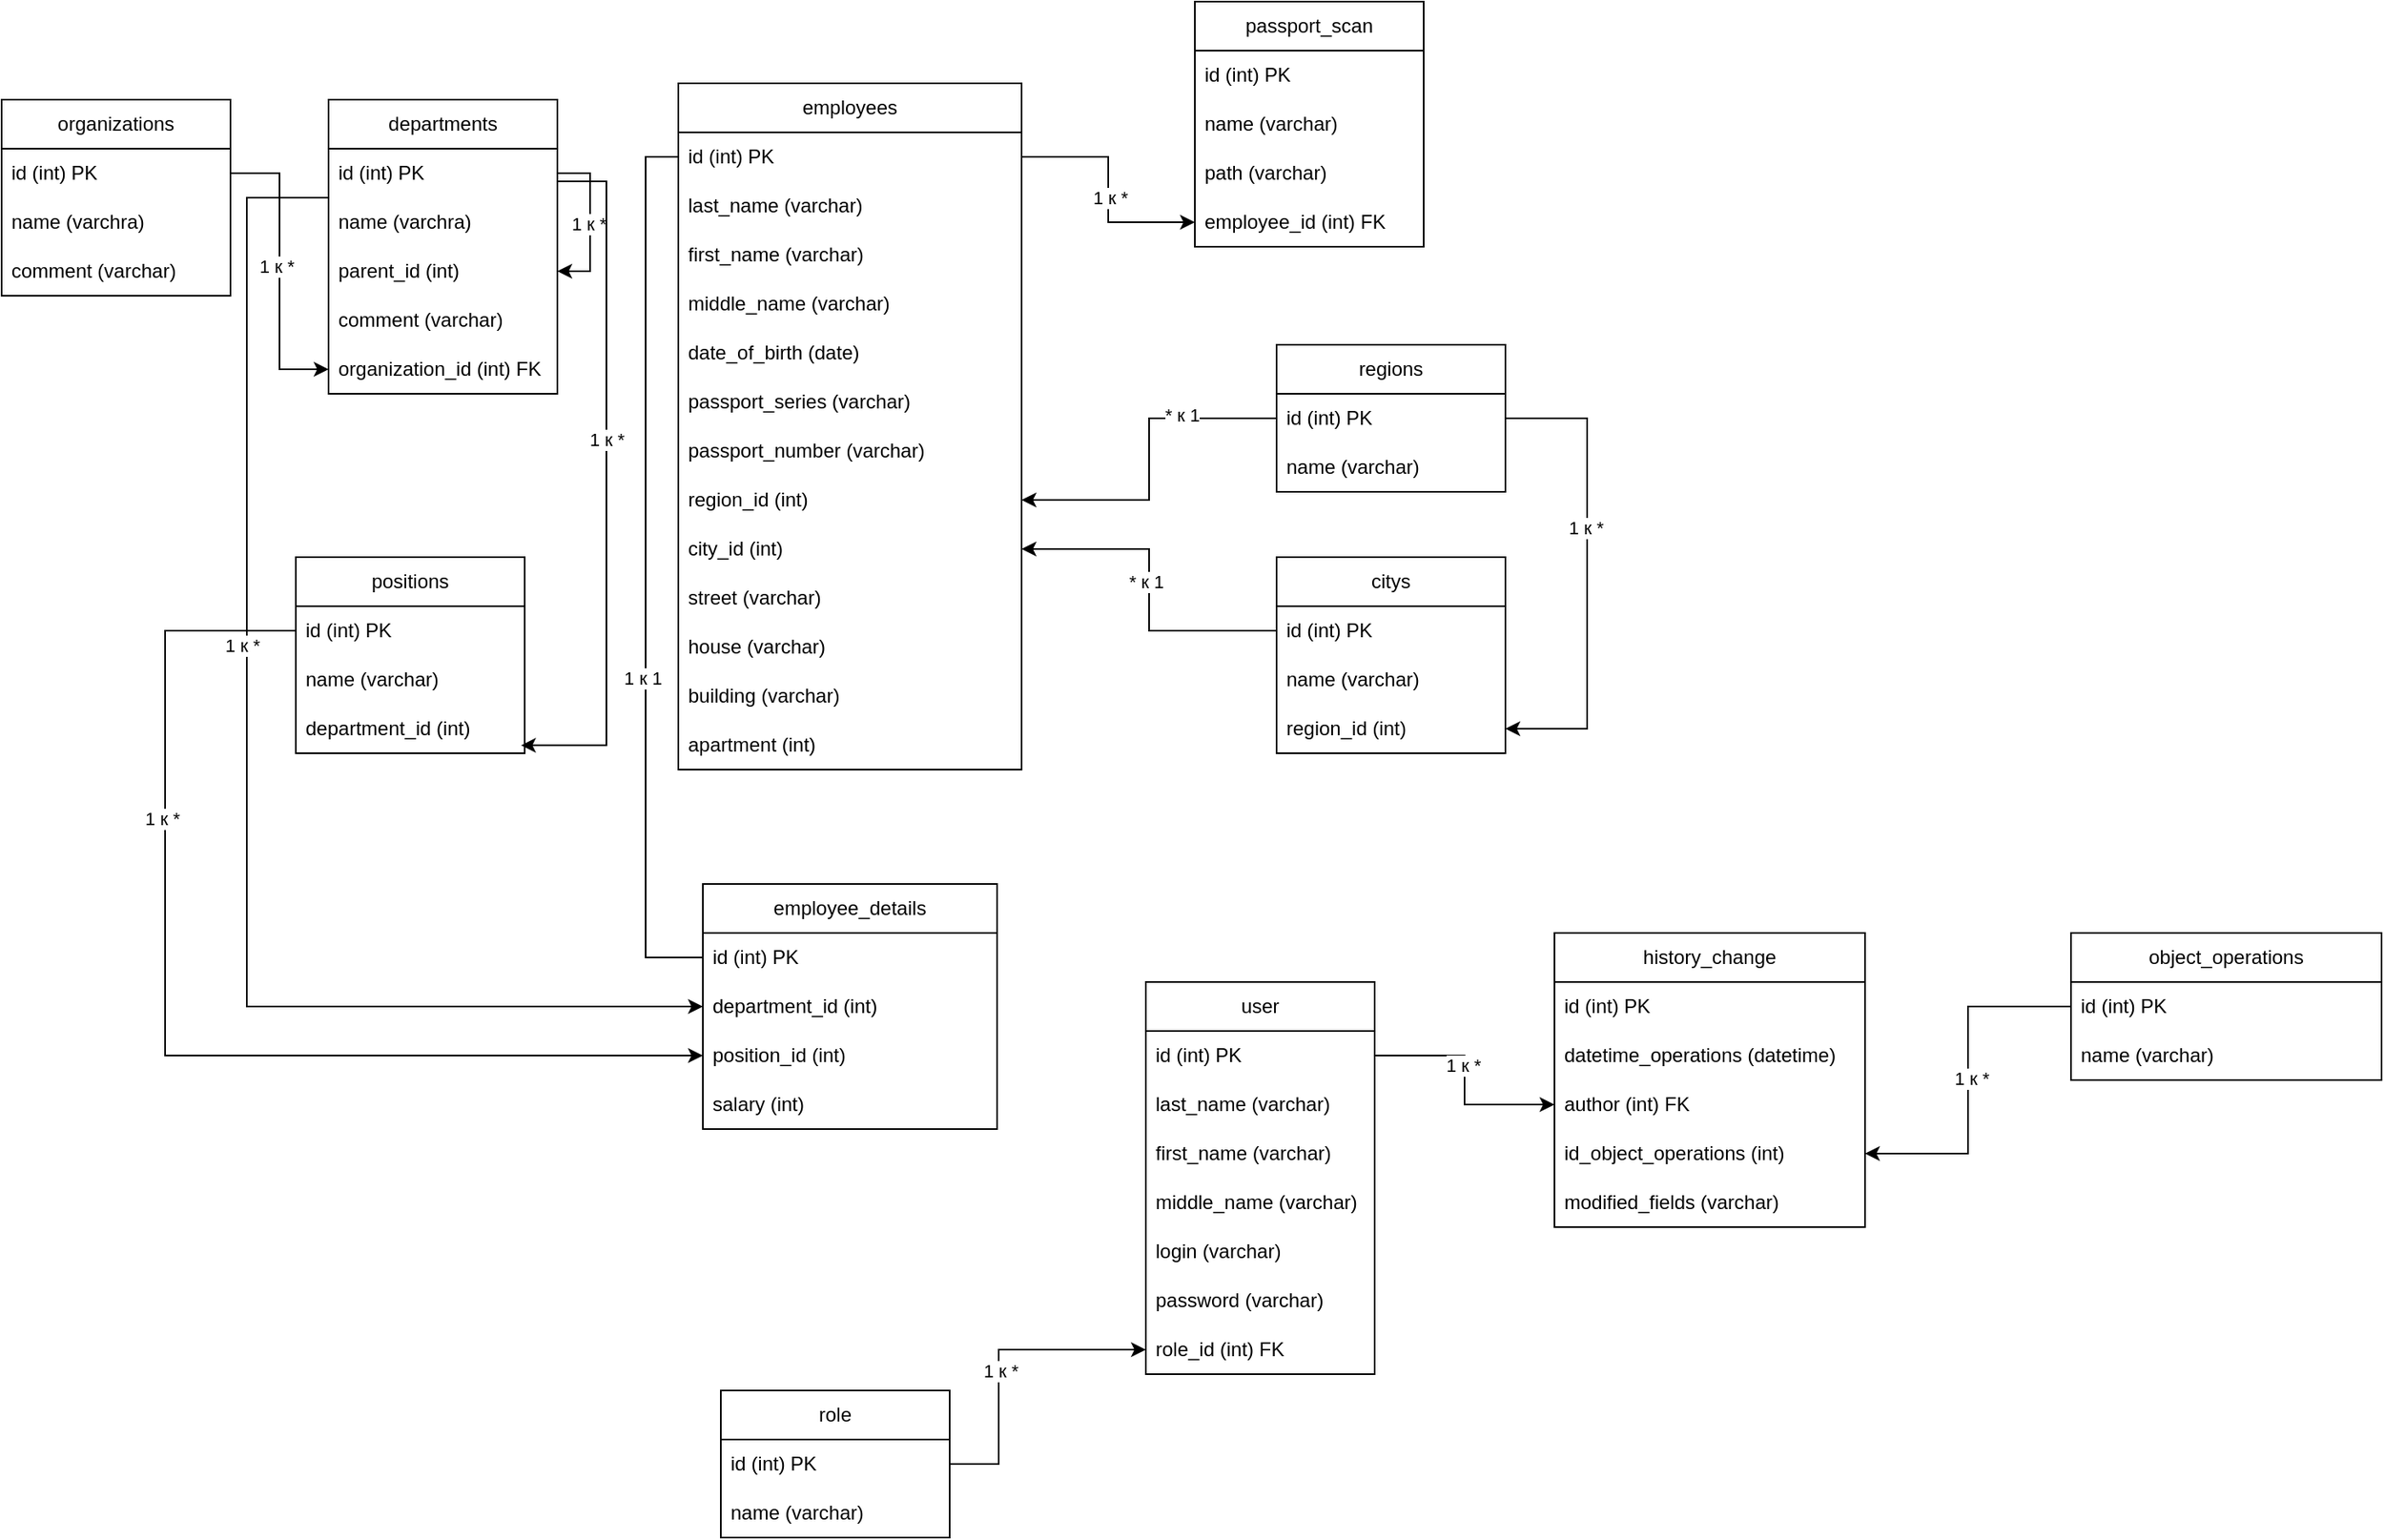 <mxfile version="24.8.6">
  <diagram name="Страница — 1" id="oKuKBLJmXsZO1DPjeAeo">
    <mxGraphModel dx="1050" dy="522" grid="1" gridSize="10" guides="1" tooltips="1" connect="1" arrows="1" fold="1" page="1" pageScale="1" pageWidth="827" pageHeight="1169" math="0" shadow="0">
      <root>
        <mxCell id="0" />
        <mxCell id="1" parent="0" />
        <mxCell id="c5ima1o_T_88fx9JFnY7-1" value="organizations" style="swimlane;fontStyle=0;childLayout=stackLayout;horizontal=1;startSize=30;horizontalStack=0;resizeParent=1;resizeParentMax=0;resizeLast=0;collapsible=1;marginBottom=0;whiteSpace=wrap;html=1;" vertex="1" parent="1">
          <mxGeometry y="170" width="140" height="120" as="geometry" />
        </mxCell>
        <mxCell id="c5ima1o_T_88fx9JFnY7-2" value="id (int) PK" style="text;strokeColor=none;fillColor=none;align=left;verticalAlign=middle;spacingLeft=4;spacingRight=4;overflow=hidden;points=[[0,0.5],[1,0.5]];portConstraint=eastwest;rotatable=0;whiteSpace=wrap;html=1;" vertex="1" parent="c5ima1o_T_88fx9JFnY7-1">
          <mxGeometry y="30" width="140" height="30" as="geometry" />
        </mxCell>
        <mxCell id="c5ima1o_T_88fx9JFnY7-3" value="name (varchra)" style="text;strokeColor=none;fillColor=none;align=left;verticalAlign=middle;spacingLeft=4;spacingRight=4;overflow=hidden;points=[[0,0.5],[1,0.5]];portConstraint=eastwest;rotatable=0;whiteSpace=wrap;html=1;" vertex="1" parent="c5ima1o_T_88fx9JFnY7-1">
          <mxGeometry y="60" width="140" height="30" as="geometry" />
        </mxCell>
        <mxCell id="c5ima1o_T_88fx9JFnY7-4" value="comment (varchar)" style="text;strokeColor=none;fillColor=none;align=left;verticalAlign=middle;spacingLeft=4;spacingRight=4;overflow=hidden;points=[[0,0.5],[1,0.5]];portConstraint=eastwest;rotatable=0;whiteSpace=wrap;html=1;" vertex="1" parent="c5ima1o_T_88fx9JFnY7-1">
          <mxGeometry y="90" width="140" height="30" as="geometry" />
        </mxCell>
        <mxCell id="c5ima1o_T_88fx9JFnY7-5" value="departments" style="swimlane;fontStyle=0;childLayout=stackLayout;horizontal=1;startSize=30;horizontalStack=0;resizeParent=1;resizeParentMax=0;resizeLast=0;collapsible=1;marginBottom=0;whiteSpace=wrap;html=1;" vertex="1" parent="1">
          <mxGeometry x="200" y="170" width="140" height="180" as="geometry" />
        </mxCell>
        <mxCell id="c5ima1o_T_88fx9JFnY7-6" style="edgeStyle=orthogonalEdgeStyle;rounded=0;orthogonalLoop=1;jettySize=auto;html=1;entryX=1;entryY=0.5;entryDx=0;entryDy=0;" edge="1" parent="c5ima1o_T_88fx9JFnY7-5" source="c5ima1o_T_88fx9JFnY7-8" target="c5ima1o_T_88fx9JFnY7-10">
          <mxGeometry relative="1" as="geometry">
            <Array as="points">
              <mxPoint x="160" y="45" />
              <mxPoint x="160" y="105" />
            </Array>
          </mxGeometry>
        </mxCell>
        <mxCell id="c5ima1o_T_88fx9JFnY7-7" value="1 к *" style="edgeLabel;html=1;align=center;verticalAlign=middle;resizable=0;points=[];" vertex="1" connectable="0" parent="c5ima1o_T_88fx9JFnY7-6">
          <mxGeometry x="0.02" y="-1" relative="1" as="geometry">
            <mxPoint as="offset" />
          </mxGeometry>
        </mxCell>
        <mxCell id="c5ima1o_T_88fx9JFnY7-8" value="id (int) PK" style="text;strokeColor=none;fillColor=none;align=left;verticalAlign=middle;spacingLeft=4;spacingRight=4;overflow=hidden;points=[[0,0.5],[1,0.5]];portConstraint=eastwest;rotatable=0;whiteSpace=wrap;html=1;" vertex="1" parent="c5ima1o_T_88fx9JFnY7-5">
          <mxGeometry y="30" width="140" height="30" as="geometry" />
        </mxCell>
        <mxCell id="c5ima1o_T_88fx9JFnY7-9" value="name&amp;nbsp;(varchra)" style="text;strokeColor=none;fillColor=none;align=left;verticalAlign=middle;spacingLeft=4;spacingRight=4;overflow=hidden;points=[[0,0.5],[1,0.5]];portConstraint=eastwest;rotatable=0;whiteSpace=wrap;html=1;" vertex="1" parent="c5ima1o_T_88fx9JFnY7-5">
          <mxGeometry y="60" width="140" height="30" as="geometry" />
        </mxCell>
        <mxCell id="c5ima1o_T_88fx9JFnY7-10" value="parent_id (int)" style="text;strokeColor=none;fillColor=none;align=left;verticalAlign=middle;spacingLeft=4;spacingRight=4;overflow=hidden;points=[[0,0.5],[1,0.5]];portConstraint=eastwest;rotatable=0;whiteSpace=wrap;html=1;" vertex="1" parent="c5ima1o_T_88fx9JFnY7-5">
          <mxGeometry y="90" width="140" height="30" as="geometry" />
        </mxCell>
        <mxCell id="c5ima1o_T_88fx9JFnY7-11" value="comment (varchar)" style="text;strokeColor=none;fillColor=none;align=left;verticalAlign=middle;spacingLeft=4;spacingRight=4;overflow=hidden;points=[[0,0.5],[1,0.5]];portConstraint=eastwest;rotatable=0;whiteSpace=wrap;html=1;" vertex="1" parent="c5ima1o_T_88fx9JFnY7-5">
          <mxGeometry y="120" width="140" height="30" as="geometry" />
        </mxCell>
        <mxCell id="c5ima1o_T_88fx9JFnY7-12" value="&lt;div style=&quot;text-align: left;&quot;&gt;&lt;span style=&quot;text-align: center; background-color: initial;&quot;&gt;organization_id&lt;/span&gt;&lt;span style=&quot;text-align: center; background-color: initial;&quot;&gt;&amp;nbsp;(int) FK&lt;/span&gt;&lt;/div&gt;" style="text;strokeColor=none;fillColor=none;align=left;verticalAlign=middle;spacingLeft=4;spacingRight=4;overflow=hidden;points=[[0,0.5],[1,0.5]];portConstraint=eastwest;rotatable=0;whiteSpace=wrap;html=1;" vertex="1" parent="c5ima1o_T_88fx9JFnY7-5">
          <mxGeometry y="150" width="140" height="30" as="geometry" />
        </mxCell>
        <mxCell id="c5ima1o_T_88fx9JFnY7-13" style="edgeStyle=orthogonalEdgeStyle;rounded=0;orthogonalLoop=1;jettySize=auto;html=1;" edge="1" parent="1" source="c5ima1o_T_88fx9JFnY7-2" target="c5ima1o_T_88fx9JFnY7-12">
          <mxGeometry relative="1" as="geometry" />
        </mxCell>
        <mxCell id="c5ima1o_T_88fx9JFnY7-14" value="1 к *" style="edgeLabel;html=1;align=center;verticalAlign=middle;resizable=0;points=[];" vertex="1" connectable="0" parent="c5ima1o_T_88fx9JFnY7-13">
          <mxGeometry x="-0.032" y="-2" relative="1" as="geometry">
            <mxPoint as="offset" />
          </mxGeometry>
        </mxCell>
        <mxCell id="c5ima1o_T_88fx9JFnY7-15" value="employees" style="swimlane;fontStyle=0;childLayout=stackLayout;horizontal=1;startSize=30;horizontalStack=0;resizeParent=1;resizeParentMax=0;resizeLast=0;collapsible=1;marginBottom=0;whiteSpace=wrap;html=1;" vertex="1" parent="1">
          <mxGeometry x="414" y="160" width="210" height="420" as="geometry" />
        </mxCell>
        <mxCell id="c5ima1o_T_88fx9JFnY7-16" value="id (int) PK" style="text;strokeColor=none;fillColor=none;align=left;verticalAlign=middle;spacingLeft=4;spacingRight=4;overflow=hidden;points=[[0,0.5],[1,0.5]];portConstraint=eastwest;rotatable=0;whiteSpace=wrap;html=1;" vertex="1" parent="c5ima1o_T_88fx9JFnY7-15">
          <mxGeometry y="30" width="210" height="30" as="geometry" />
        </mxCell>
        <mxCell id="c5ima1o_T_88fx9JFnY7-17" value="last_name (varchar)" style="text;strokeColor=none;fillColor=none;align=left;verticalAlign=middle;spacingLeft=4;spacingRight=4;overflow=hidden;points=[[0,0.5],[1,0.5]];portConstraint=eastwest;rotatable=0;whiteSpace=wrap;html=1;" vertex="1" parent="c5ima1o_T_88fx9JFnY7-15">
          <mxGeometry y="60" width="210" height="30" as="geometry" />
        </mxCell>
        <mxCell id="c5ima1o_T_88fx9JFnY7-18" value="first_name (varchar)" style="text;strokeColor=none;fillColor=none;align=left;verticalAlign=middle;spacingLeft=4;spacingRight=4;overflow=hidden;points=[[0,0.5],[1,0.5]];portConstraint=eastwest;rotatable=0;whiteSpace=wrap;html=1;" vertex="1" parent="c5ima1o_T_88fx9JFnY7-15">
          <mxGeometry y="90" width="210" height="30" as="geometry" />
        </mxCell>
        <mxCell id="c5ima1o_T_88fx9JFnY7-19" value="middle_name (varchar)" style="text;strokeColor=none;fillColor=none;align=left;verticalAlign=middle;spacingLeft=4;spacingRight=4;overflow=hidden;points=[[0,0.5],[1,0.5]];portConstraint=eastwest;rotatable=0;whiteSpace=wrap;html=1;" vertex="1" parent="c5ima1o_T_88fx9JFnY7-15">
          <mxGeometry y="120" width="210" height="30" as="geometry" />
        </mxCell>
        <mxCell id="c5ima1o_T_88fx9JFnY7-20" value="date_of_birth (date)" style="text;strokeColor=none;fillColor=none;align=left;verticalAlign=middle;spacingLeft=4;spacingRight=4;overflow=hidden;points=[[0,0.5],[1,0.5]];portConstraint=eastwest;rotatable=0;whiteSpace=wrap;html=1;" vertex="1" parent="c5ima1o_T_88fx9JFnY7-15">
          <mxGeometry y="150" width="210" height="30" as="geometry" />
        </mxCell>
        <mxCell id="c5ima1o_T_88fx9JFnY7-21" value="passport_series (varchar)" style="text;strokeColor=none;fillColor=none;align=left;verticalAlign=middle;spacingLeft=4;spacingRight=4;overflow=hidden;points=[[0,0.5],[1,0.5]];portConstraint=eastwest;rotatable=0;whiteSpace=wrap;html=1;" vertex="1" parent="c5ima1o_T_88fx9JFnY7-15">
          <mxGeometry y="180" width="210" height="30" as="geometry" />
        </mxCell>
        <mxCell id="c5ima1o_T_88fx9JFnY7-22" value="passport_number (varchar)" style="text;strokeColor=none;fillColor=none;align=left;verticalAlign=middle;spacingLeft=4;spacingRight=4;overflow=hidden;points=[[0,0.5],[1,0.5]];portConstraint=eastwest;rotatable=0;whiteSpace=wrap;html=1;" vertex="1" parent="c5ima1o_T_88fx9JFnY7-15">
          <mxGeometry y="210" width="210" height="30" as="geometry" />
        </mxCell>
        <mxCell id="c5ima1o_T_88fx9JFnY7-23" value="region_id (int)" style="text;strokeColor=none;fillColor=none;align=left;verticalAlign=middle;spacingLeft=4;spacingRight=4;overflow=hidden;points=[[0,0.5],[1,0.5]];portConstraint=eastwest;rotatable=0;whiteSpace=wrap;html=1;" vertex="1" parent="c5ima1o_T_88fx9JFnY7-15">
          <mxGeometry y="240" width="210" height="30" as="geometry" />
        </mxCell>
        <mxCell id="c5ima1o_T_88fx9JFnY7-24" value="city_id (int)" style="text;strokeColor=none;fillColor=none;align=left;verticalAlign=middle;spacingLeft=4;spacingRight=4;overflow=hidden;points=[[0,0.5],[1,0.5]];portConstraint=eastwest;rotatable=0;whiteSpace=wrap;html=1;" vertex="1" parent="c5ima1o_T_88fx9JFnY7-15">
          <mxGeometry y="270" width="210" height="30" as="geometry" />
        </mxCell>
        <mxCell id="c5ima1o_T_88fx9JFnY7-25" value="street (varchar)" style="text;strokeColor=none;fillColor=none;align=left;verticalAlign=middle;spacingLeft=4;spacingRight=4;overflow=hidden;points=[[0,0.5],[1,0.5]];portConstraint=eastwest;rotatable=0;whiteSpace=wrap;html=1;" vertex="1" parent="c5ima1o_T_88fx9JFnY7-15">
          <mxGeometry y="300" width="210" height="30" as="geometry" />
        </mxCell>
        <mxCell id="c5ima1o_T_88fx9JFnY7-26" value="house (varchar)" style="text;strokeColor=none;fillColor=none;align=left;verticalAlign=middle;spacingLeft=4;spacingRight=4;overflow=hidden;points=[[0,0.5],[1,0.5]];portConstraint=eastwest;rotatable=0;whiteSpace=wrap;html=1;" vertex="1" parent="c5ima1o_T_88fx9JFnY7-15">
          <mxGeometry y="330" width="210" height="30" as="geometry" />
        </mxCell>
        <mxCell id="c5ima1o_T_88fx9JFnY7-27" value="building (varchar)" style="text;strokeColor=none;fillColor=none;align=left;verticalAlign=middle;spacingLeft=4;spacingRight=4;overflow=hidden;points=[[0,0.5],[1,0.5]];portConstraint=eastwest;rotatable=0;whiteSpace=wrap;html=1;" vertex="1" parent="c5ima1o_T_88fx9JFnY7-15">
          <mxGeometry y="360" width="210" height="30" as="geometry" />
        </mxCell>
        <mxCell id="c5ima1o_T_88fx9JFnY7-28" value="apartment (int)" style="text;strokeColor=none;fillColor=none;align=left;verticalAlign=middle;spacingLeft=4;spacingRight=4;overflow=hidden;points=[[0,0.5],[1,0.5]];portConstraint=eastwest;rotatable=0;whiteSpace=wrap;html=1;" vertex="1" parent="c5ima1o_T_88fx9JFnY7-15">
          <mxGeometry y="390" width="210" height="30" as="geometry" />
        </mxCell>
        <mxCell id="c5ima1o_T_88fx9JFnY7-29" value="positions" style="swimlane;fontStyle=0;childLayout=stackLayout;horizontal=1;startSize=30;horizontalStack=0;resizeParent=1;resizeParentMax=0;resizeLast=0;collapsible=1;marginBottom=0;whiteSpace=wrap;html=1;" vertex="1" parent="1">
          <mxGeometry x="180" y="450" width="140" height="120" as="geometry" />
        </mxCell>
        <mxCell id="c5ima1o_T_88fx9JFnY7-30" value="id (int) PK" style="text;strokeColor=none;fillColor=none;align=left;verticalAlign=middle;spacingLeft=4;spacingRight=4;overflow=hidden;points=[[0,0.5],[1,0.5]];portConstraint=eastwest;rotatable=0;whiteSpace=wrap;html=1;" vertex="1" parent="c5ima1o_T_88fx9JFnY7-29">
          <mxGeometry y="30" width="140" height="30" as="geometry" />
        </mxCell>
        <mxCell id="c5ima1o_T_88fx9JFnY7-31" value="name (varchar)" style="text;strokeColor=none;fillColor=none;align=left;verticalAlign=middle;spacingLeft=4;spacingRight=4;overflow=hidden;points=[[0,0.5],[1,0.5]];portConstraint=eastwest;rotatable=0;whiteSpace=wrap;html=1;" vertex="1" parent="c5ima1o_T_88fx9JFnY7-29">
          <mxGeometry y="60" width="140" height="30" as="geometry" />
        </mxCell>
        <mxCell id="c5ima1o_T_88fx9JFnY7-32" value="&lt;div style=&quot;text-align: left;&quot;&gt;&lt;span style=&quot;text-align: center; background-color: initial;&quot;&gt;department_id&lt;/span&gt;&lt;span style=&quot;text-align: center; background-color: initial;&quot;&gt;&amp;nbsp;(int)&lt;/span&gt;&lt;/div&gt;" style="text;strokeColor=none;fillColor=none;align=left;verticalAlign=middle;spacingLeft=4;spacingRight=4;overflow=hidden;points=[[0,0.5],[1,0.5]];portConstraint=eastwest;rotatable=0;whiteSpace=wrap;html=1;" vertex="1" parent="c5ima1o_T_88fx9JFnY7-29">
          <mxGeometry y="90" width="140" height="30" as="geometry" />
        </mxCell>
        <mxCell id="c5ima1o_T_88fx9JFnY7-33" style="edgeStyle=orthogonalEdgeStyle;rounded=0;orthogonalLoop=1;jettySize=auto;html=1;" edge="1" parent="1" source="c5ima1o_T_88fx9JFnY7-35" target="c5ima1o_T_88fx9JFnY7-23">
          <mxGeometry relative="1" as="geometry" />
        </mxCell>
        <mxCell id="c5ima1o_T_88fx9JFnY7-34" value="* к 1" style="edgeLabel;html=1;align=center;verticalAlign=middle;resizable=0;points=[];" vertex="1" connectable="0" parent="c5ima1o_T_88fx9JFnY7-33">
          <mxGeometry x="-0.432" y="-2" relative="1" as="geometry">
            <mxPoint as="offset" />
          </mxGeometry>
        </mxCell>
        <mxCell id="c5ima1o_T_88fx9JFnY7-35" value="regions" style="swimlane;fontStyle=0;childLayout=stackLayout;horizontal=1;startSize=30;horizontalStack=0;resizeParent=1;resizeParentMax=0;resizeLast=0;collapsible=1;marginBottom=0;whiteSpace=wrap;html=1;" vertex="1" parent="1">
          <mxGeometry x="780" y="320" width="140" height="90" as="geometry" />
        </mxCell>
        <mxCell id="c5ima1o_T_88fx9JFnY7-36" value="id (int) PK" style="text;strokeColor=none;fillColor=none;align=left;verticalAlign=middle;spacingLeft=4;spacingRight=4;overflow=hidden;points=[[0,0.5],[1,0.5]];portConstraint=eastwest;rotatable=0;whiteSpace=wrap;html=1;" vertex="1" parent="c5ima1o_T_88fx9JFnY7-35">
          <mxGeometry y="30" width="140" height="30" as="geometry" />
        </mxCell>
        <mxCell id="c5ima1o_T_88fx9JFnY7-37" value="name (varchar)" style="text;strokeColor=none;fillColor=none;align=left;verticalAlign=middle;spacingLeft=4;spacingRight=4;overflow=hidden;points=[[0,0.5],[1,0.5]];portConstraint=eastwest;rotatable=0;whiteSpace=wrap;html=1;" vertex="1" parent="c5ima1o_T_88fx9JFnY7-35">
          <mxGeometry y="60" width="140" height="30" as="geometry" />
        </mxCell>
        <mxCell id="c5ima1o_T_88fx9JFnY7-38" value="passport_scan" style="swimlane;fontStyle=0;childLayout=stackLayout;horizontal=1;startSize=30;horizontalStack=0;resizeParent=1;resizeParentMax=0;resizeLast=0;collapsible=1;marginBottom=0;whiteSpace=wrap;html=1;" vertex="1" parent="1">
          <mxGeometry x="730" y="110" width="140" height="150" as="geometry" />
        </mxCell>
        <mxCell id="c5ima1o_T_88fx9JFnY7-39" value="id (int) PK" style="text;strokeColor=none;fillColor=none;align=left;verticalAlign=middle;spacingLeft=4;spacingRight=4;overflow=hidden;points=[[0,0.5],[1,0.5]];portConstraint=eastwest;rotatable=0;whiteSpace=wrap;html=1;" vertex="1" parent="c5ima1o_T_88fx9JFnY7-38">
          <mxGeometry y="30" width="140" height="30" as="geometry" />
        </mxCell>
        <mxCell id="c5ima1o_T_88fx9JFnY7-40" value="name (varchar)" style="text;strokeColor=none;fillColor=none;align=left;verticalAlign=middle;spacingLeft=4;spacingRight=4;overflow=hidden;points=[[0,0.5],[1,0.5]];portConstraint=eastwest;rotatable=0;whiteSpace=wrap;html=1;" vertex="1" parent="c5ima1o_T_88fx9JFnY7-38">
          <mxGeometry y="60" width="140" height="30" as="geometry" />
        </mxCell>
        <mxCell id="c5ima1o_T_88fx9JFnY7-41" value="path (varchar&lt;span style=&quot;background-color: initial;&quot;&gt;)&lt;/span&gt;" style="text;strokeColor=none;fillColor=none;align=left;verticalAlign=middle;spacingLeft=4;spacingRight=4;overflow=hidden;points=[[0,0.5],[1,0.5]];portConstraint=eastwest;rotatable=0;whiteSpace=wrap;html=1;" vertex="1" parent="c5ima1o_T_88fx9JFnY7-38">
          <mxGeometry y="90" width="140" height="30" as="geometry" />
        </mxCell>
        <mxCell id="c5ima1o_T_88fx9JFnY7-42" value="employee_id (int) FK" style="text;strokeColor=none;fillColor=none;align=left;verticalAlign=middle;spacingLeft=4;spacingRight=4;overflow=hidden;points=[[0,0.5],[1,0.5]];portConstraint=eastwest;rotatable=0;whiteSpace=wrap;html=1;" vertex="1" parent="c5ima1o_T_88fx9JFnY7-38">
          <mxGeometry y="120" width="140" height="30" as="geometry" />
        </mxCell>
        <mxCell id="c5ima1o_T_88fx9JFnY7-43" value="employee_details" style="swimlane;fontStyle=0;childLayout=stackLayout;horizontal=1;startSize=30;horizontalStack=0;resizeParent=1;resizeParentMax=0;resizeLast=0;collapsible=1;marginBottom=0;whiteSpace=wrap;html=1;" vertex="1" parent="1">
          <mxGeometry x="429" y="650" width="180" height="150" as="geometry" />
        </mxCell>
        <mxCell id="c5ima1o_T_88fx9JFnY7-44" value="id (int) PK" style="text;strokeColor=none;fillColor=none;align=left;verticalAlign=middle;spacingLeft=4;spacingRight=4;overflow=hidden;points=[[0,0.5],[1,0.5]];portConstraint=eastwest;rotatable=0;whiteSpace=wrap;html=1;" vertex="1" parent="c5ima1o_T_88fx9JFnY7-43">
          <mxGeometry y="30" width="180" height="30" as="geometry" />
        </mxCell>
        <mxCell id="c5ima1o_T_88fx9JFnY7-47" value="&lt;div style=&quot;text-align: left;&quot;&gt;&lt;span style=&quot;text-align: center; background-color: initial;&quot;&gt;department_id&lt;/span&gt;&lt;span style=&quot;text-align: center; background-color: initial;&quot;&gt;&amp;nbsp;(int)&lt;/span&gt;&lt;/div&gt;" style="text;strokeColor=none;fillColor=none;align=left;verticalAlign=middle;spacingLeft=4;spacingRight=4;overflow=hidden;points=[[0,0.5],[1,0.5]];portConstraint=eastwest;rotatable=0;whiteSpace=wrap;html=1;" vertex="1" parent="c5ima1o_T_88fx9JFnY7-43">
          <mxGeometry y="60" width="180" height="30" as="geometry" />
        </mxCell>
        <mxCell id="c5ima1o_T_88fx9JFnY7-48" value="&lt;div style=&quot;text-align: left;&quot;&gt;&lt;span style=&quot;text-align: center; background-color: initial;&quot;&gt;position_id&amp;nbsp;&lt;/span&gt;&lt;span style=&quot;text-align: center; background-color: initial;&quot;&gt;(int)&lt;/span&gt;&lt;/div&gt;" style="text;strokeColor=none;fillColor=none;align=left;verticalAlign=middle;spacingLeft=4;spacingRight=4;overflow=hidden;points=[[0,0.5],[1,0.5]];portConstraint=eastwest;rotatable=0;whiteSpace=wrap;html=1;" vertex="1" parent="c5ima1o_T_88fx9JFnY7-43">
          <mxGeometry y="90" width="180" height="30" as="geometry" />
        </mxCell>
        <mxCell id="c5ima1o_T_88fx9JFnY7-49" value="salary (int)" style="text;strokeColor=none;fillColor=none;align=left;verticalAlign=middle;spacingLeft=4;spacingRight=4;overflow=hidden;points=[[0,0.5],[1,0.5]];portConstraint=eastwest;rotatable=0;whiteSpace=wrap;html=1;" vertex="1" parent="c5ima1o_T_88fx9JFnY7-43">
          <mxGeometry y="120" width="180" height="30" as="geometry" />
        </mxCell>
        <mxCell id="c5ima1o_T_88fx9JFnY7-55" value="history_change" style="swimlane;fontStyle=0;childLayout=stackLayout;horizontal=1;startSize=30;horizontalStack=0;resizeParent=1;resizeParentMax=0;resizeLast=0;collapsible=1;marginBottom=0;whiteSpace=wrap;html=1;" vertex="1" parent="1">
          <mxGeometry x="950" y="680" width="190" height="180" as="geometry" />
        </mxCell>
        <mxCell id="c5ima1o_T_88fx9JFnY7-56" value="id (int) PK" style="text;strokeColor=none;fillColor=none;align=left;verticalAlign=middle;spacingLeft=4;spacingRight=4;overflow=hidden;points=[[0,0.5],[1,0.5]];portConstraint=eastwest;rotatable=0;whiteSpace=wrap;html=1;" vertex="1" parent="c5ima1o_T_88fx9JFnY7-55">
          <mxGeometry y="30" width="190" height="30" as="geometry" />
        </mxCell>
        <mxCell id="c5ima1o_T_88fx9JFnY7-57" value="datetime_operations (datetime)" style="text;strokeColor=none;fillColor=none;align=left;verticalAlign=middle;spacingLeft=4;spacingRight=4;overflow=hidden;points=[[0,0.5],[1,0.5]];portConstraint=eastwest;rotatable=0;whiteSpace=wrap;html=1;" vertex="1" parent="c5ima1o_T_88fx9JFnY7-55">
          <mxGeometry y="60" width="190" height="30" as="geometry" />
        </mxCell>
        <mxCell id="c5ima1o_T_88fx9JFnY7-58" value="author (int) FK" style="text;strokeColor=none;fillColor=none;align=left;verticalAlign=middle;spacingLeft=4;spacingRight=4;overflow=hidden;points=[[0,0.5],[1,0.5]];portConstraint=eastwest;rotatable=0;whiteSpace=wrap;html=1;" vertex="1" parent="c5ima1o_T_88fx9JFnY7-55">
          <mxGeometry y="90" width="190" height="30" as="geometry" />
        </mxCell>
        <mxCell id="c5ima1o_T_88fx9JFnY7-59" value="id_object_operations (int)" style="text;strokeColor=none;fillColor=none;align=left;verticalAlign=middle;spacingLeft=4;spacingRight=4;overflow=hidden;points=[[0,0.5],[1,0.5]];portConstraint=eastwest;rotatable=0;whiteSpace=wrap;html=1;" vertex="1" parent="c5ima1o_T_88fx9JFnY7-55">
          <mxGeometry y="120" width="190" height="30" as="geometry" />
        </mxCell>
        <mxCell id="c5ima1o_T_88fx9JFnY7-60" value="modified_fields (varchar)" style="text;strokeColor=none;fillColor=none;align=left;verticalAlign=middle;spacingLeft=4;spacingRight=4;overflow=hidden;points=[[0,0.5],[1,0.5]];portConstraint=eastwest;rotatable=0;whiteSpace=wrap;html=1;" vertex="1" parent="c5ima1o_T_88fx9JFnY7-55">
          <mxGeometry y="150" width="190" height="30" as="geometry" />
        </mxCell>
        <mxCell id="c5ima1o_T_88fx9JFnY7-61" style="edgeStyle=orthogonalEdgeStyle;rounded=0;orthogonalLoop=1;jettySize=auto;html=1;entryX=0.984;entryY=0.838;entryDx=0;entryDy=0;entryPerimeter=0;" edge="1" parent="1" source="c5ima1o_T_88fx9JFnY7-8" target="c5ima1o_T_88fx9JFnY7-32">
          <mxGeometry relative="1" as="geometry">
            <Array as="points">
              <mxPoint x="370" y="220" />
              <mxPoint x="370" y="565" />
            </Array>
          </mxGeometry>
        </mxCell>
        <mxCell id="c5ima1o_T_88fx9JFnY7-62" value="1 к *" style="edgeLabel;html=1;align=center;verticalAlign=middle;resizable=0;points=[];" vertex="1" connectable="0" parent="c5ima1o_T_88fx9JFnY7-61">
          <mxGeometry x="-0.12" relative="1" as="geometry">
            <mxPoint as="offset" />
          </mxGeometry>
        </mxCell>
        <mxCell id="c5ima1o_T_88fx9JFnY7-63" value="citys" style="swimlane;fontStyle=0;childLayout=stackLayout;horizontal=1;startSize=30;horizontalStack=0;resizeParent=1;resizeParentMax=0;resizeLast=0;collapsible=1;marginBottom=0;whiteSpace=wrap;html=1;" vertex="1" parent="1">
          <mxGeometry x="780" y="450" width="140" height="120" as="geometry" />
        </mxCell>
        <mxCell id="c5ima1o_T_88fx9JFnY7-64" value="id (int) PK" style="text;strokeColor=none;fillColor=none;align=left;verticalAlign=middle;spacingLeft=4;spacingRight=4;overflow=hidden;points=[[0,0.5],[1,0.5]];portConstraint=eastwest;rotatable=0;whiteSpace=wrap;html=1;" vertex="1" parent="c5ima1o_T_88fx9JFnY7-63">
          <mxGeometry y="30" width="140" height="30" as="geometry" />
        </mxCell>
        <mxCell id="c5ima1o_T_88fx9JFnY7-65" value="name (varchar)" style="text;strokeColor=none;fillColor=none;align=left;verticalAlign=middle;spacingLeft=4;spacingRight=4;overflow=hidden;points=[[0,0.5],[1,0.5]];portConstraint=eastwest;rotatable=0;whiteSpace=wrap;html=1;" vertex="1" parent="c5ima1o_T_88fx9JFnY7-63">
          <mxGeometry y="60" width="140" height="30" as="geometry" />
        </mxCell>
        <mxCell id="c5ima1o_T_88fx9JFnY7-66" value="region_id (int)" style="text;strokeColor=none;fillColor=none;align=left;verticalAlign=middle;spacingLeft=4;spacingRight=4;overflow=hidden;points=[[0,0.5],[1,0.5]];portConstraint=eastwest;rotatable=0;whiteSpace=wrap;html=1;" vertex="1" parent="c5ima1o_T_88fx9JFnY7-63">
          <mxGeometry y="90" width="140" height="30" as="geometry" />
        </mxCell>
        <mxCell id="c5ima1o_T_88fx9JFnY7-67" style="edgeStyle=orthogonalEdgeStyle;rounded=0;orthogonalLoop=1;jettySize=auto;html=1;" edge="1" parent="1" source="c5ima1o_T_88fx9JFnY7-36" target="c5ima1o_T_88fx9JFnY7-66">
          <mxGeometry relative="1" as="geometry">
            <Array as="points">
              <mxPoint x="970" y="365" />
              <mxPoint x="970" y="555" />
            </Array>
          </mxGeometry>
        </mxCell>
        <mxCell id="c5ima1o_T_88fx9JFnY7-68" value="1 к *" style="edgeLabel;html=1;align=center;verticalAlign=middle;resizable=0;points=[];" vertex="1" connectable="0" parent="c5ima1o_T_88fx9JFnY7-67">
          <mxGeometry x="-0.194" y="-1" relative="1" as="geometry">
            <mxPoint as="offset" />
          </mxGeometry>
        </mxCell>
        <mxCell id="c5ima1o_T_88fx9JFnY7-69" style="edgeStyle=orthogonalEdgeStyle;rounded=0;orthogonalLoop=1;jettySize=auto;html=1;" edge="1" parent="1" source="c5ima1o_T_88fx9JFnY7-64" target="c5ima1o_T_88fx9JFnY7-24">
          <mxGeometry relative="1" as="geometry" />
        </mxCell>
        <mxCell id="c5ima1o_T_88fx9JFnY7-70" value="* к 1" style="edgeLabel;html=1;align=center;verticalAlign=middle;resizable=0;points=[];" vertex="1" connectable="0" parent="c5ima1o_T_88fx9JFnY7-69">
          <mxGeometry x="0.051" y="2" relative="1" as="geometry">
            <mxPoint as="offset" />
          </mxGeometry>
        </mxCell>
        <mxCell id="c5ima1o_T_88fx9JFnY7-73" style="edgeStyle=orthogonalEdgeStyle;rounded=0;orthogonalLoop=1;jettySize=auto;html=1;" edge="1" parent="1" source="c5ima1o_T_88fx9JFnY7-8" target="c5ima1o_T_88fx9JFnY7-47">
          <mxGeometry relative="1" as="geometry">
            <Array as="points">
              <mxPoint x="150" y="230" />
              <mxPoint x="150" y="725" />
            </Array>
          </mxGeometry>
        </mxCell>
        <mxCell id="c5ima1o_T_88fx9JFnY7-74" value="1 к *" style="edgeLabel;html=1;align=center;verticalAlign=middle;resizable=0;points=[];" vertex="1" connectable="0" parent="c5ima1o_T_88fx9JFnY7-73">
          <mxGeometry x="-0.213" y="-3" relative="1" as="geometry">
            <mxPoint as="offset" />
          </mxGeometry>
        </mxCell>
        <mxCell id="c5ima1o_T_88fx9JFnY7-75" style="edgeStyle=orthogonalEdgeStyle;rounded=0;orthogonalLoop=1;jettySize=auto;html=1;" edge="1" parent="1" source="c5ima1o_T_88fx9JFnY7-30" target="c5ima1o_T_88fx9JFnY7-48">
          <mxGeometry relative="1" as="geometry">
            <Array as="points">
              <mxPoint x="100" y="495" />
              <mxPoint x="100" y="755" />
            </Array>
          </mxGeometry>
        </mxCell>
        <mxCell id="c5ima1o_T_88fx9JFnY7-76" value="1 к *" style="edgeLabel;html=1;align=center;verticalAlign=middle;resizable=0;points=[];" vertex="1" connectable="0" parent="c5ima1o_T_88fx9JFnY7-75">
          <mxGeometry x="-0.417" y="-2" relative="1" as="geometry">
            <mxPoint as="offset" />
          </mxGeometry>
        </mxCell>
        <mxCell id="c5ima1o_T_88fx9JFnY7-77" value="&lt;div style=&quot;text-align: left;&quot;&gt;&lt;span style=&quot;background-color: initial;&quot;&gt;object_operations&lt;/span&gt;&lt;/div&gt;" style="swimlane;fontStyle=0;childLayout=stackLayout;horizontal=1;startSize=30;horizontalStack=0;resizeParent=1;resizeParentMax=0;resizeLast=0;collapsible=1;marginBottom=0;whiteSpace=wrap;html=1;" vertex="1" parent="1">
          <mxGeometry x="1266" y="680" width="190" height="90" as="geometry" />
        </mxCell>
        <mxCell id="c5ima1o_T_88fx9JFnY7-78" value="id (int) PK" style="text;strokeColor=none;fillColor=none;align=left;verticalAlign=middle;spacingLeft=4;spacingRight=4;overflow=hidden;points=[[0,0.5],[1,0.5]];portConstraint=eastwest;rotatable=0;whiteSpace=wrap;html=1;" vertex="1" parent="c5ima1o_T_88fx9JFnY7-77">
          <mxGeometry y="30" width="190" height="30" as="geometry" />
        </mxCell>
        <mxCell id="c5ima1o_T_88fx9JFnY7-79" value="name (varchar)" style="text;strokeColor=none;fillColor=none;align=left;verticalAlign=middle;spacingLeft=4;spacingRight=4;overflow=hidden;points=[[0,0.5],[1,0.5]];portConstraint=eastwest;rotatable=0;whiteSpace=wrap;html=1;" vertex="1" parent="c5ima1o_T_88fx9JFnY7-77">
          <mxGeometry y="60" width="190" height="30" as="geometry" />
        </mxCell>
        <mxCell id="c5ima1o_T_88fx9JFnY7-80" style="edgeStyle=orthogonalEdgeStyle;rounded=0;orthogonalLoop=1;jettySize=auto;html=1;" edge="1" parent="1" source="c5ima1o_T_88fx9JFnY7-78" target="c5ima1o_T_88fx9JFnY7-59">
          <mxGeometry relative="1" as="geometry" />
        </mxCell>
        <mxCell id="c5ima1o_T_88fx9JFnY7-81" value="1 к *" style="edgeLabel;html=1;align=center;verticalAlign=middle;resizable=0;points=[];" vertex="1" connectable="0" parent="c5ima1o_T_88fx9JFnY7-80">
          <mxGeometry x="0.002" y="2" relative="1" as="geometry">
            <mxPoint y="-1" as="offset" />
          </mxGeometry>
        </mxCell>
        <mxCell id="c5ima1o_T_88fx9JFnY7-82" style="edgeStyle=orthogonalEdgeStyle;rounded=0;orthogonalLoop=1;jettySize=auto;html=1;entryX=0;entryY=0.5;entryDx=0;entryDy=0;" edge="1" parent="1" source="c5ima1o_T_88fx9JFnY7-16" target="c5ima1o_T_88fx9JFnY7-42">
          <mxGeometry relative="1" as="geometry" />
        </mxCell>
        <mxCell id="c5ima1o_T_88fx9JFnY7-83" value="1 к *" style="edgeLabel;html=1;align=center;verticalAlign=middle;resizable=0;points=[];" vertex="1" connectable="0" parent="c5ima1o_T_88fx9JFnY7-82">
          <mxGeometry x="0.069" y="1" relative="1" as="geometry">
            <mxPoint as="offset" />
          </mxGeometry>
        </mxCell>
        <mxCell id="c5ima1o_T_88fx9JFnY7-84" value="user" style="swimlane;fontStyle=0;childLayout=stackLayout;horizontal=1;startSize=30;horizontalStack=0;resizeParent=1;resizeParentMax=0;resizeLast=0;collapsible=1;marginBottom=0;whiteSpace=wrap;html=1;" vertex="1" parent="1">
          <mxGeometry x="700" y="710" width="140" height="240" as="geometry" />
        </mxCell>
        <mxCell id="c5ima1o_T_88fx9JFnY7-85" value="id (int) PK" style="text;strokeColor=none;fillColor=none;align=left;verticalAlign=middle;spacingLeft=4;spacingRight=4;overflow=hidden;points=[[0,0.5],[1,0.5]];portConstraint=eastwest;rotatable=0;whiteSpace=wrap;html=1;" vertex="1" parent="c5ima1o_T_88fx9JFnY7-84">
          <mxGeometry y="30" width="140" height="30" as="geometry" />
        </mxCell>
        <mxCell id="c5ima1o_T_88fx9JFnY7-86" value="last_name (varchar)" style="text;strokeColor=none;fillColor=none;align=left;verticalAlign=middle;spacingLeft=4;spacingRight=4;overflow=hidden;points=[[0,0.5],[1,0.5]];portConstraint=eastwest;rotatable=0;whiteSpace=wrap;html=1;" vertex="1" parent="c5ima1o_T_88fx9JFnY7-84">
          <mxGeometry y="60" width="140" height="30" as="geometry" />
        </mxCell>
        <mxCell id="c5ima1o_T_88fx9JFnY7-87" value="first_name (varchar)" style="text;strokeColor=none;fillColor=none;align=left;verticalAlign=middle;spacingLeft=4;spacingRight=4;overflow=hidden;points=[[0,0.5],[1,0.5]];portConstraint=eastwest;rotatable=0;whiteSpace=wrap;html=1;" vertex="1" parent="c5ima1o_T_88fx9JFnY7-84">
          <mxGeometry y="90" width="140" height="30" as="geometry" />
        </mxCell>
        <mxCell id="c5ima1o_T_88fx9JFnY7-88" value="middle_name (varchar)" style="text;strokeColor=none;fillColor=none;align=left;verticalAlign=middle;spacingLeft=4;spacingRight=4;overflow=hidden;points=[[0,0.5],[1,0.5]];portConstraint=eastwest;rotatable=0;whiteSpace=wrap;html=1;" vertex="1" parent="c5ima1o_T_88fx9JFnY7-84">
          <mxGeometry y="120" width="140" height="30" as="geometry" />
        </mxCell>
        <mxCell id="c5ima1o_T_88fx9JFnY7-89" value="login (varchar)" style="text;strokeColor=none;fillColor=none;align=left;verticalAlign=middle;spacingLeft=4;spacingRight=4;overflow=hidden;points=[[0,0.5],[1,0.5]];portConstraint=eastwest;rotatable=0;whiteSpace=wrap;html=1;" vertex="1" parent="c5ima1o_T_88fx9JFnY7-84">
          <mxGeometry y="150" width="140" height="30" as="geometry" />
        </mxCell>
        <mxCell id="c5ima1o_T_88fx9JFnY7-90" value="password&lt;span style=&quot;background-color: initial;&quot;&gt;&amp;nbsp;(varchar)&lt;/span&gt;" style="text;strokeColor=none;fillColor=none;align=left;verticalAlign=middle;spacingLeft=4;spacingRight=4;overflow=hidden;points=[[0,0.5],[1,0.5]];portConstraint=eastwest;rotatable=0;whiteSpace=wrap;html=1;" vertex="1" parent="c5ima1o_T_88fx9JFnY7-84">
          <mxGeometry y="180" width="140" height="30" as="geometry" />
        </mxCell>
        <mxCell id="c5ima1o_T_88fx9JFnY7-91" value="role_id (int) FK" style="text;strokeColor=none;fillColor=none;align=left;verticalAlign=middle;spacingLeft=4;spacingRight=4;overflow=hidden;points=[[0,0.5],[1,0.5]];portConstraint=eastwest;rotatable=0;whiteSpace=wrap;html=1;" vertex="1" parent="c5ima1o_T_88fx9JFnY7-84">
          <mxGeometry y="210" width="140" height="30" as="geometry" />
        </mxCell>
        <mxCell id="c5ima1o_T_88fx9JFnY7-92" style="edgeStyle=orthogonalEdgeStyle;rounded=0;orthogonalLoop=1;jettySize=auto;html=1;entryX=0;entryY=0.5;entryDx=0;entryDy=0;" edge="1" parent="1" source="c5ima1o_T_88fx9JFnY7-94" target="c5ima1o_T_88fx9JFnY7-91">
          <mxGeometry relative="1" as="geometry">
            <Array as="points">
              <mxPoint x="610" y="1005" />
              <mxPoint x="610" y="935" />
            </Array>
          </mxGeometry>
        </mxCell>
        <mxCell id="c5ima1o_T_88fx9JFnY7-93" value="1 к *" style="edgeLabel;html=1;align=center;verticalAlign=middle;resizable=0;points=[];" vertex="1" connectable="0" parent="c5ima1o_T_88fx9JFnY7-92">
          <mxGeometry x="-0.086" y="-1" relative="1" as="geometry">
            <mxPoint as="offset" />
          </mxGeometry>
        </mxCell>
        <mxCell id="c5ima1o_T_88fx9JFnY7-94" value="role" style="swimlane;fontStyle=0;childLayout=stackLayout;horizontal=1;startSize=30;horizontalStack=0;resizeParent=1;resizeParentMax=0;resizeLast=0;collapsible=1;marginBottom=0;whiteSpace=wrap;html=1;" vertex="1" parent="1">
          <mxGeometry x="440" y="960" width="140" height="90" as="geometry" />
        </mxCell>
        <mxCell id="c5ima1o_T_88fx9JFnY7-95" value="id (int) PK" style="text;strokeColor=none;fillColor=none;align=left;verticalAlign=middle;spacingLeft=4;spacingRight=4;overflow=hidden;points=[[0,0.5],[1,0.5]];portConstraint=eastwest;rotatable=0;whiteSpace=wrap;html=1;" vertex="1" parent="c5ima1o_T_88fx9JFnY7-94">
          <mxGeometry y="30" width="140" height="30" as="geometry" />
        </mxCell>
        <mxCell id="c5ima1o_T_88fx9JFnY7-96" value="name (varchar)" style="text;strokeColor=none;fillColor=none;align=left;verticalAlign=middle;spacingLeft=4;spacingRight=4;overflow=hidden;points=[[0,0.5],[1,0.5]];portConstraint=eastwest;rotatable=0;whiteSpace=wrap;html=1;" vertex="1" parent="c5ima1o_T_88fx9JFnY7-94">
          <mxGeometry y="60" width="140" height="30" as="geometry" />
        </mxCell>
        <mxCell id="c5ima1o_T_88fx9JFnY7-97" style="edgeStyle=orthogonalEdgeStyle;rounded=0;orthogonalLoop=1;jettySize=auto;html=1;entryX=0;entryY=0.5;entryDx=0;entryDy=0;" edge="1" parent="1" source="c5ima1o_T_88fx9JFnY7-85" target="c5ima1o_T_88fx9JFnY7-58">
          <mxGeometry relative="1" as="geometry" />
        </mxCell>
        <mxCell id="c5ima1o_T_88fx9JFnY7-98" value="1 к *" style="edgeLabel;html=1;align=center;verticalAlign=middle;resizable=0;points=[];" vertex="1" connectable="0" parent="c5ima1o_T_88fx9JFnY7-97">
          <mxGeometry x="-0.136" y="-1" relative="1" as="geometry">
            <mxPoint as="offset" />
          </mxGeometry>
        </mxCell>
        <mxCell id="c5ima1o_T_88fx9JFnY7-99" style="edgeStyle=orthogonalEdgeStyle;rounded=0;orthogonalLoop=1;jettySize=auto;html=1;endArrow=none;endFill=0;" edge="1" parent="1" source="c5ima1o_T_88fx9JFnY7-16" target="c5ima1o_T_88fx9JFnY7-44">
          <mxGeometry relative="1" as="geometry">
            <Array as="points">
              <mxPoint x="394" y="205" />
              <mxPoint x="394" y="695" />
            </Array>
          </mxGeometry>
        </mxCell>
        <mxCell id="c5ima1o_T_88fx9JFnY7-100" value="1 к 1" style="edgeLabel;html=1;align=center;verticalAlign=middle;resizable=0;points=[];" vertex="1" connectable="0" parent="c5ima1o_T_88fx9JFnY7-99">
          <mxGeometry x="0.243" y="-2" relative="1" as="geometry">
            <mxPoint as="offset" />
          </mxGeometry>
        </mxCell>
      </root>
    </mxGraphModel>
  </diagram>
</mxfile>
